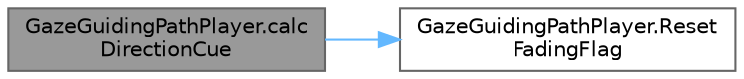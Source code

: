 digraph "GazeGuidingPathPlayer.calcDirectionCue"
{
 // LATEX_PDF_SIZE
  bgcolor="transparent";
  edge [fontname=Helvetica,fontsize=10,labelfontname=Helvetica,labelfontsize=10];
  node [fontname=Helvetica,fontsize=10,shape=box,height=0.2,width=0.4];
  rankdir="LR";
  Node1 [id="Node000001",label="GazeGuidingPathPlayer.calc\lDirectionCue",height=0.2,width=0.4,color="gray40", fillcolor="grey60", style="filled", fontcolor="black",tooltip="This method displays a red cue indicating to the player where to turn if the player is facing away fr..."];
  Node1 -> Node2 [id="edge1_Node000001_Node000002",color="steelblue1",style="solid",tooltip=" "];
  Node2 [id="Node000002",label="GazeGuidingPathPlayer.Reset\lFadingFlag",height=0.2,width=0.4,color="grey40", fillcolor="white", style="filled",URL="$class_gaze_guiding_path_player.html#ac17c3b05942b92b36f000444021018e1",tooltip="This method resets the isDirectionCueFading or isDirectionCue2Fading flag to false via a callback to ..."];
}
